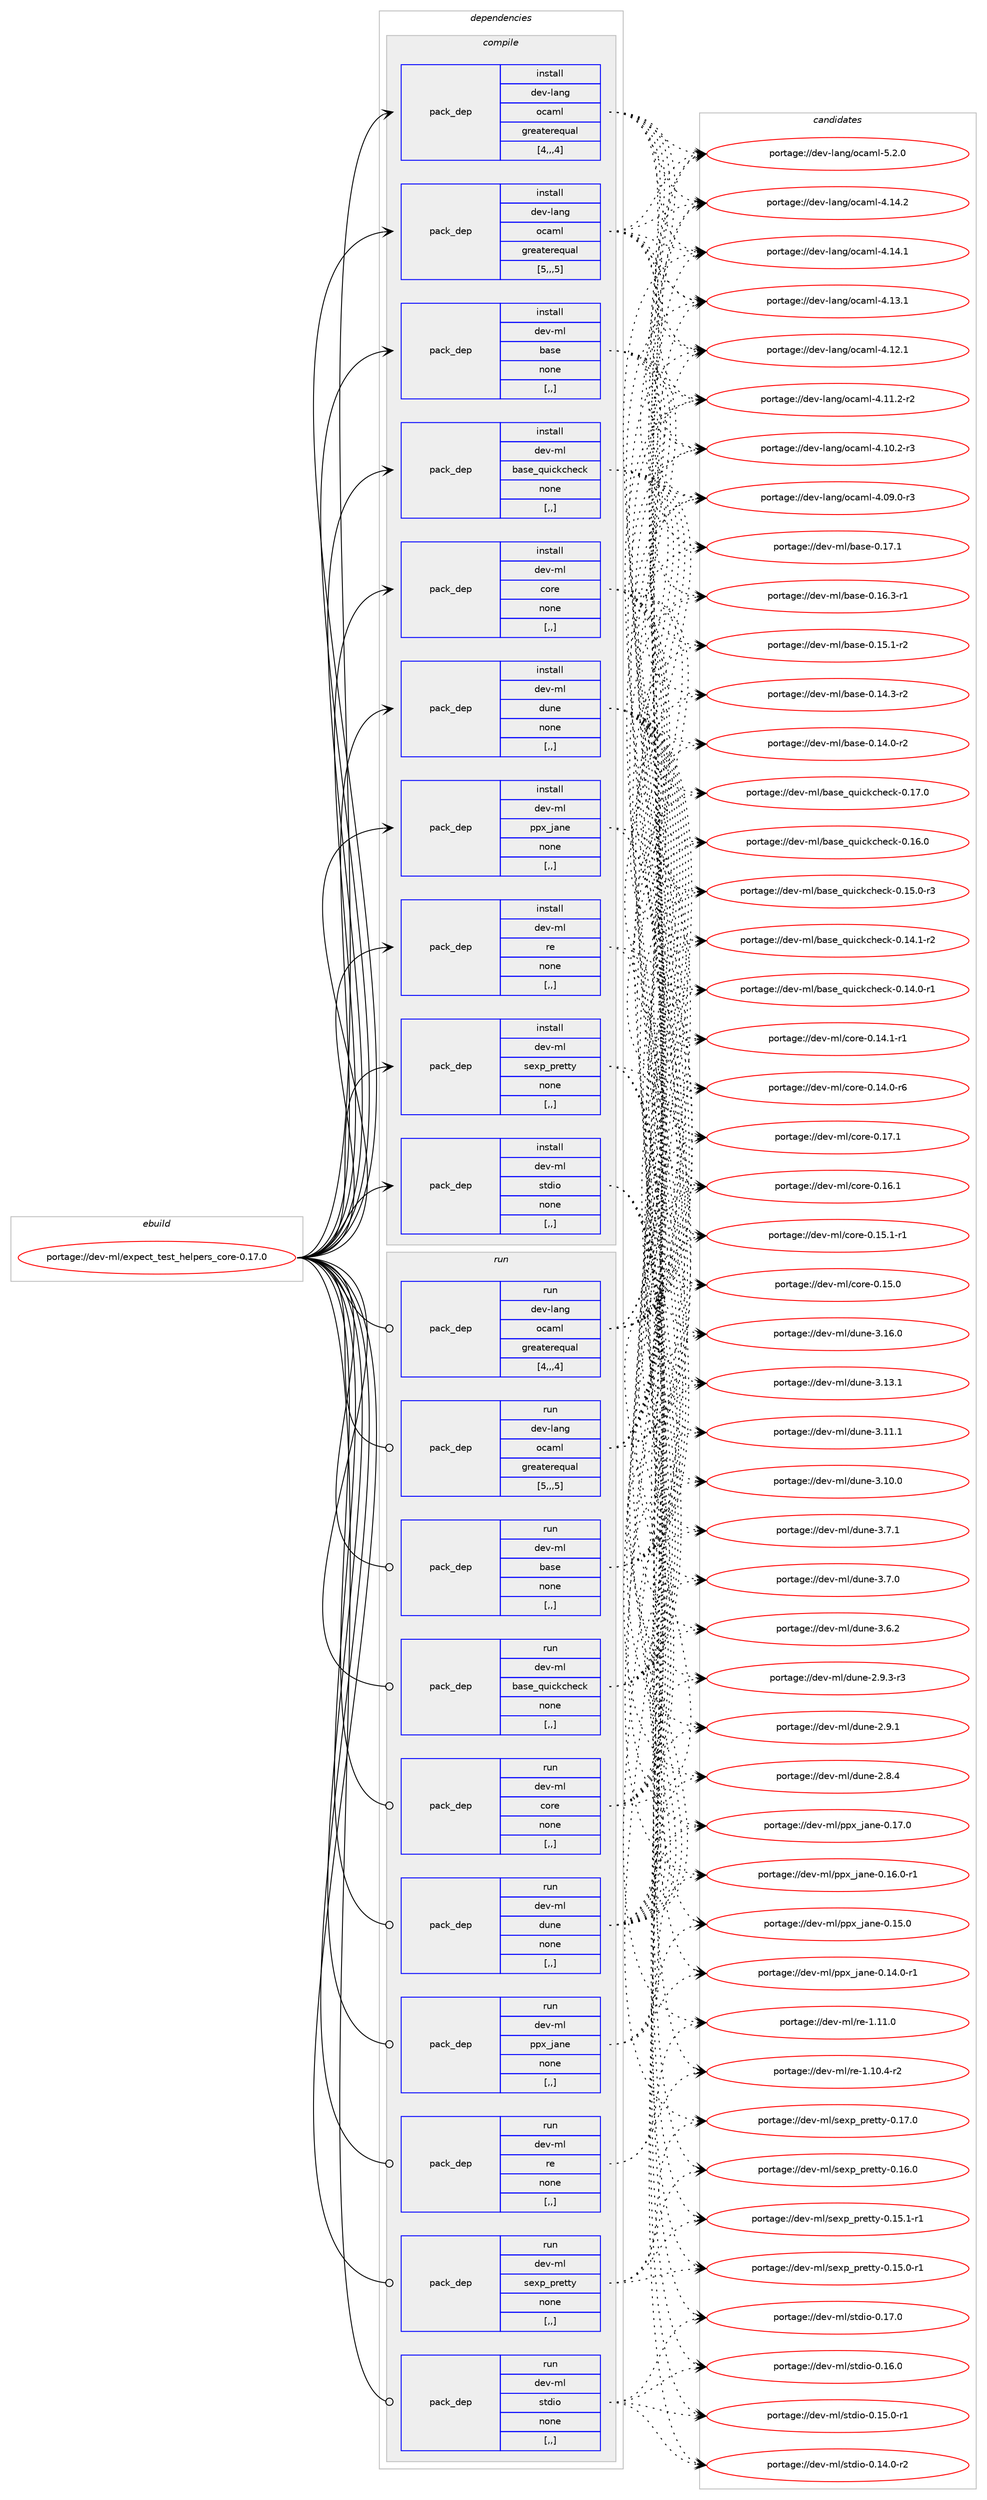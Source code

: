 digraph prolog {

# *************
# Graph options
# *************

newrank=true;
concentrate=true;
compound=true;
graph [rankdir=LR,fontname=Helvetica,fontsize=10,ranksep=1.5];#, ranksep=2.5, nodesep=0.2];
edge  [arrowhead=vee];
node  [fontname=Helvetica,fontsize=10];

# **********
# The ebuild
# **********

subgraph cluster_leftcol {
color=gray;
rank=same;
label=<<i>ebuild</i>>;
id [label="portage://dev-ml/expect_test_helpers_core-0.17.0", color=red, width=4, href="../dev-ml/expect_test_helpers_core-0.17.0.svg"];
}

# ****************
# The dependencies
# ****************

subgraph cluster_midcol {
color=gray;
label=<<i>dependencies</i>>;
subgraph cluster_compile {
fillcolor="#eeeeee";
style=filled;
label=<<i>compile</i>>;
subgraph pack87679 {
dependency117885 [label=<<TABLE BORDER="0" CELLBORDER="1" CELLSPACING="0" CELLPADDING="4" WIDTH="220"><TR><TD ROWSPAN="6" CELLPADDING="30">pack_dep</TD></TR><TR><TD WIDTH="110">install</TD></TR><TR><TD>dev-lang</TD></TR><TR><TD>ocaml</TD></TR><TR><TD>greaterequal</TD></TR><TR><TD>[4,,,4]</TD></TR></TABLE>>, shape=none, color=blue];
}
id:e -> dependency117885:w [weight=20,style="solid",arrowhead="vee"];
subgraph pack87680 {
dependency117886 [label=<<TABLE BORDER="0" CELLBORDER="1" CELLSPACING="0" CELLPADDING="4" WIDTH="220"><TR><TD ROWSPAN="6" CELLPADDING="30">pack_dep</TD></TR><TR><TD WIDTH="110">install</TD></TR><TR><TD>dev-lang</TD></TR><TR><TD>ocaml</TD></TR><TR><TD>greaterequal</TD></TR><TR><TD>[5,,,5]</TD></TR></TABLE>>, shape=none, color=blue];
}
id:e -> dependency117886:w [weight=20,style="solid",arrowhead="vee"];
subgraph pack87681 {
dependency117887 [label=<<TABLE BORDER="0" CELLBORDER="1" CELLSPACING="0" CELLPADDING="4" WIDTH="220"><TR><TD ROWSPAN="6" CELLPADDING="30">pack_dep</TD></TR><TR><TD WIDTH="110">install</TD></TR><TR><TD>dev-ml</TD></TR><TR><TD>base</TD></TR><TR><TD>none</TD></TR><TR><TD>[,,]</TD></TR></TABLE>>, shape=none, color=blue];
}
id:e -> dependency117887:w [weight=20,style="solid",arrowhead="vee"];
subgraph pack87682 {
dependency117888 [label=<<TABLE BORDER="0" CELLBORDER="1" CELLSPACING="0" CELLPADDING="4" WIDTH="220"><TR><TD ROWSPAN="6" CELLPADDING="30">pack_dep</TD></TR><TR><TD WIDTH="110">install</TD></TR><TR><TD>dev-ml</TD></TR><TR><TD>base_quickcheck</TD></TR><TR><TD>none</TD></TR><TR><TD>[,,]</TD></TR></TABLE>>, shape=none, color=blue];
}
id:e -> dependency117888:w [weight=20,style="solid",arrowhead="vee"];
subgraph pack87683 {
dependency117889 [label=<<TABLE BORDER="0" CELLBORDER="1" CELLSPACING="0" CELLPADDING="4" WIDTH="220"><TR><TD ROWSPAN="6" CELLPADDING="30">pack_dep</TD></TR><TR><TD WIDTH="110">install</TD></TR><TR><TD>dev-ml</TD></TR><TR><TD>core</TD></TR><TR><TD>none</TD></TR><TR><TD>[,,]</TD></TR></TABLE>>, shape=none, color=blue];
}
id:e -> dependency117889:w [weight=20,style="solid",arrowhead="vee"];
subgraph pack87684 {
dependency117890 [label=<<TABLE BORDER="0" CELLBORDER="1" CELLSPACING="0" CELLPADDING="4" WIDTH="220"><TR><TD ROWSPAN="6" CELLPADDING="30">pack_dep</TD></TR><TR><TD WIDTH="110">install</TD></TR><TR><TD>dev-ml</TD></TR><TR><TD>dune</TD></TR><TR><TD>none</TD></TR><TR><TD>[,,]</TD></TR></TABLE>>, shape=none, color=blue];
}
id:e -> dependency117890:w [weight=20,style="solid",arrowhead="vee"];
subgraph pack87685 {
dependency117891 [label=<<TABLE BORDER="0" CELLBORDER="1" CELLSPACING="0" CELLPADDING="4" WIDTH="220"><TR><TD ROWSPAN="6" CELLPADDING="30">pack_dep</TD></TR><TR><TD WIDTH="110">install</TD></TR><TR><TD>dev-ml</TD></TR><TR><TD>ppx_jane</TD></TR><TR><TD>none</TD></TR><TR><TD>[,,]</TD></TR></TABLE>>, shape=none, color=blue];
}
id:e -> dependency117891:w [weight=20,style="solid",arrowhead="vee"];
subgraph pack87686 {
dependency117892 [label=<<TABLE BORDER="0" CELLBORDER="1" CELLSPACING="0" CELLPADDING="4" WIDTH="220"><TR><TD ROWSPAN="6" CELLPADDING="30">pack_dep</TD></TR><TR><TD WIDTH="110">install</TD></TR><TR><TD>dev-ml</TD></TR><TR><TD>re</TD></TR><TR><TD>none</TD></TR><TR><TD>[,,]</TD></TR></TABLE>>, shape=none, color=blue];
}
id:e -> dependency117892:w [weight=20,style="solid",arrowhead="vee"];
subgraph pack87687 {
dependency117893 [label=<<TABLE BORDER="0" CELLBORDER="1" CELLSPACING="0" CELLPADDING="4" WIDTH="220"><TR><TD ROWSPAN="6" CELLPADDING="30">pack_dep</TD></TR><TR><TD WIDTH="110">install</TD></TR><TR><TD>dev-ml</TD></TR><TR><TD>sexp_pretty</TD></TR><TR><TD>none</TD></TR><TR><TD>[,,]</TD></TR></TABLE>>, shape=none, color=blue];
}
id:e -> dependency117893:w [weight=20,style="solid",arrowhead="vee"];
subgraph pack87688 {
dependency117894 [label=<<TABLE BORDER="0" CELLBORDER="1" CELLSPACING="0" CELLPADDING="4" WIDTH="220"><TR><TD ROWSPAN="6" CELLPADDING="30">pack_dep</TD></TR><TR><TD WIDTH="110">install</TD></TR><TR><TD>dev-ml</TD></TR><TR><TD>stdio</TD></TR><TR><TD>none</TD></TR><TR><TD>[,,]</TD></TR></TABLE>>, shape=none, color=blue];
}
id:e -> dependency117894:w [weight=20,style="solid",arrowhead="vee"];
}
subgraph cluster_compileandrun {
fillcolor="#eeeeee";
style=filled;
label=<<i>compile and run</i>>;
}
subgraph cluster_run {
fillcolor="#eeeeee";
style=filled;
label=<<i>run</i>>;
subgraph pack87689 {
dependency117895 [label=<<TABLE BORDER="0" CELLBORDER="1" CELLSPACING="0" CELLPADDING="4" WIDTH="220"><TR><TD ROWSPAN="6" CELLPADDING="30">pack_dep</TD></TR><TR><TD WIDTH="110">run</TD></TR><TR><TD>dev-lang</TD></TR><TR><TD>ocaml</TD></TR><TR><TD>greaterequal</TD></TR><TR><TD>[4,,,4]</TD></TR></TABLE>>, shape=none, color=blue];
}
id:e -> dependency117895:w [weight=20,style="solid",arrowhead="odot"];
subgraph pack87690 {
dependency117896 [label=<<TABLE BORDER="0" CELLBORDER="1" CELLSPACING="0" CELLPADDING="4" WIDTH="220"><TR><TD ROWSPAN="6" CELLPADDING="30">pack_dep</TD></TR><TR><TD WIDTH="110">run</TD></TR><TR><TD>dev-lang</TD></TR><TR><TD>ocaml</TD></TR><TR><TD>greaterequal</TD></TR><TR><TD>[5,,,5]</TD></TR></TABLE>>, shape=none, color=blue];
}
id:e -> dependency117896:w [weight=20,style="solid",arrowhead="odot"];
subgraph pack87691 {
dependency117897 [label=<<TABLE BORDER="0" CELLBORDER="1" CELLSPACING="0" CELLPADDING="4" WIDTH="220"><TR><TD ROWSPAN="6" CELLPADDING="30">pack_dep</TD></TR><TR><TD WIDTH="110">run</TD></TR><TR><TD>dev-ml</TD></TR><TR><TD>base</TD></TR><TR><TD>none</TD></TR><TR><TD>[,,]</TD></TR></TABLE>>, shape=none, color=blue];
}
id:e -> dependency117897:w [weight=20,style="solid",arrowhead="odot"];
subgraph pack87692 {
dependency117898 [label=<<TABLE BORDER="0" CELLBORDER="1" CELLSPACING="0" CELLPADDING="4" WIDTH="220"><TR><TD ROWSPAN="6" CELLPADDING="30">pack_dep</TD></TR><TR><TD WIDTH="110">run</TD></TR><TR><TD>dev-ml</TD></TR><TR><TD>base_quickcheck</TD></TR><TR><TD>none</TD></TR><TR><TD>[,,]</TD></TR></TABLE>>, shape=none, color=blue];
}
id:e -> dependency117898:w [weight=20,style="solid",arrowhead="odot"];
subgraph pack87693 {
dependency117899 [label=<<TABLE BORDER="0" CELLBORDER="1" CELLSPACING="0" CELLPADDING="4" WIDTH="220"><TR><TD ROWSPAN="6" CELLPADDING="30">pack_dep</TD></TR><TR><TD WIDTH="110">run</TD></TR><TR><TD>dev-ml</TD></TR><TR><TD>core</TD></TR><TR><TD>none</TD></TR><TR><TD>[,,]</TD></TR></TABLE>>, shape=none, color=blue];
}
id:e -> dependency117899:w [weight=20,style="solid",arrowhead="odot"];
subgraph pack87694 {
dependency117900 [label=<<TABLE BORDER="0" CELLBORDER="1" CELLSPACING="0" CELLPADDING="4" WIDTH="220"><TR><TD ROWSPAN="6" CELLPADDING="30">pack_dep</TD></TR><TR><TD WIDTH="110">run</TD></TR><TR><TD>dev-ml</TD></TR><TR><TD>dune</TD></TR><TR><TD>none</TD></TR><TR><TD>[,,]</TD></TR></TABLE>>, shape=none, color=blue];
}
id:e -> dependency117900:w [weight=20,style="solid",arrowhead="odot"];
subgraph pack87695 {
dependency117901 [label=<<TABLE BORDER="0" CELLBORDER="1" CELLSPACING="0" CELLPADDING="4" WIDTH="220"><TR><TD ROWSPAN="6" CELLPADDING="30">pack_dep</TD></TR><TR><TD WIDTH="110">run</TD></TR><TR><TD>dev-ml</TD></TR><TR><TD>ppx_jane</TD></TR><TR><TD>none</TD></TR><TR><TD>[,,]</TD></TR></TABLE>>, shape=none, color=blue];
}
id:e -> dependency117901:w [weight=20,style="solid",arrowhead="odot"];
subgraph pack87696 {
dependency117902 [label=<<TABLE BORDER="0" CELLBORDER="1" CELLSPACING="0" CELLPADDING="4" WIDTH="220"><TR><TD ROWSPAN="6" CELLPADDING="30">pack_dep</TD></TR><TR><TD WIDTH="110">run</TD></TR><TR><TD>dev-ml</TD></TR><TR><TD>re</TD></TR><TR><TD>none</TD></TR><TR><TD>[,,]</TD></TR></TABLE>>, shape=none, color=blue];
}
id:e -> dependency117902:w [weight=20,style="solid",arrowhead="odot"];
subgraph pack87697 {
dependency117903 [label=<<TABLE BORDER="0" CELLBORDER="1" CELLSPACING="0" CELLPADDING="4" WIDTH="220"><TR><TD ROWSPAN="6" CELLPADDING="30">pack_dep</TD></TR><TR><TD WIDTH="110">run</TD></TR><TR><TD>dev-ml</TD></TR><TR><TD>sexp_pretty</TD></TR><TR><TD>none</TD></TR><TR><TD>[,,]</TD></TR></TABLE>>, shape=none, color=blue];
}
id:e -> dependency117903:w [weight=20,style="solid",arrowhead="odot"];
subgraph pack87698 {
dependency117904 [label=<<TABLE BORDER="0" CELLBORDER="1" CELLSPACING="0" CELLPADDING="4" WIDTH="220"><TR><TD ROWSPAN="6" CELLPADDING="30">pack_dep</TD></TR><TR><TD WIDTH="110">run</TD></TR><TR><TD>dev-ml</TD></TR><TR><TD>stdio</TD></TR><TR><TD>none</TD></TR><TR><TD>[,,]</TD></TR></TABLE>>, shape=none, color=blue];
}
id:e -> dependency117904:w [weight=20,style="solid",arrowhead="odot"];
}
}

# **************
# The candidates
# **************

subgraph cluster_choices {
rank=same;
color=gray;
label=<<i>candidates</i>>;

subgraph choice87679 {
color=black;
nodesep=1;
choice1001011184510897110103471119997109108455346504648 [label="portage://dev-lang/ocaml-5.2.0", color=red, width=4,href="../dev-lang/ocaml-5.2.0.svg"];
choice100101118451089711010347111999710910845524649524650 [label="portage://dev-lang/ocaml-4.14.2", color=red, width=4,href="../dev-lang/ocaml-4.14.2.svg"];
choice100101118451089711010347111999710910845524649524649 [label="portage://dev-lang/ocaml-4.14.1", color=red, width=4,href="../dev-lang/ocaml-4.14.1.svg"];
choice100101118451089711010347111999710910845524649514649 [label="portage://dev-lang/ocaml-4.13.1", color=red, width=4,href="../dev-lang/ocaml-4.13.1.svg"];
choice100101118451089711010347111999710910845524649504649 [label="portage://dev-lang/ocaml-4.12.1", color=red, width=4,href="../dev-lang/ocaml-4.12.1.svg"];
choice1001011184510897110103471119997109108455246494946504511450 [label="portage://dev-lang/ocaml-4.11.2-r2", color=red, width=4,href="../dev-lang/ocaml-4.11.2-r2.svg"];
choice1001011184510897110103471119997109108455246494846504511451 [label="portage://dev-lang/ocaml-4.10.2-r3", color=red, width=4,href="../dev-lang/ocaml-4.10.2-r3.svg"];
choice1001011184510897110103471119997109108455246485746484511451 [label="portage://dev-lang/ocaml-4.09.0-r3", color=red, width=4,href="../dev-lang/ocaml-4.09.0-r3.svg"];
dependency117885:e -> choice1001011184510897110103471119997109108455346504648:w [style=dotted,weight="100"];
dependency117885:e -> choice100101118451089711010347111999710910845524649524650:w [style=dotted,weight="100"];
dependency117885:e -> choice100101118451089711010347111999710910845524649524649:w [style=dotted,weight="100"];
dependency117885:e -> choice100101118451089711010347111999710910845524649514649:w [style=dotted,weight="100"];
dependency117885:e -> choice100101118451089711010347111999710910845524649504649:w [style=dotted,weight="100"];
dependency117885:e -> choice1001011184510897110103471119997109108455246494946504511450:w [style=dotted,weight="100"];
dependency117885:e -> choice1001011184510897110103471119997109108455246494846504511451:w [style=dotted,weight="100"];
dependency117885:e -> choice1001011184510897110103471119997109108455246485746484511451:w [style=dotted,weight="100"];
}
subgraph choice87680 {
color=black;
nodesep=1;
choice1001011184510897110103471119997109108455346504648 [label="portage://dev-lang/ocaml-5.2.0", color=red, width=4,href="../dev-lang/ocaml-5.2.0.svg"];
choice100101118451089711010347111999710910845524649524650 [label="portage://dev-lang/ocaml-4.14.2", color=red, width=4,href="../dev-lang/ocaml-4.14.2.svg"];
choice100101118451089711010347111999710910845524649524649 [label="portage://dev-lang/ocaml-4.14.1", color=red, width=4,href="../dev-lang/ocaml-4.14.1.svg"];
choice100101118451089711010347111999710910845524649514649 [label="portage://dev-lang/ocaml-4.13.1", color=red, width=4,href="../dev-lang/ocaml-4.13.1.svg"];
choice100101118451089711010347111999710910845524649504649 [label="portage://dev-lang/ocaml-4.12.1", color=red, width=4,href="../dev-lang/ocaml-4.12.1.svg"];
choice1001011184510897110103471119997109108455246494946504511450 [label="portage://dev-lang/ocaml-4.11.2-r2", color=red, width=4,href="../dev-lang/ocaml-4.11.2-r2.svg"];
choice1001011184510897110103471119997109108455246494846504511451 [label="portage://dev-lang/ocaml-4.10.2-r3", color=red, width=4,href="../dev-lang/ocaml-4.10.2-r3.svg"];
choice1001011184510897110103471119997109108455246485746484511451 [label="portage://dev-lang/ocaml-4.09.0-r3", color=red, width=4,href="../dev-lang/ocaml-4.09.0-r3.svg"];
dependency117886:e -> choice1001011184510897110103471119997109108455346504648:w [style=dotted,weight="100"];
dependency117886:e -> choice100101118451089711010347111999710910845524649524650:w [style=dotted,weight="100"];
dependency117886:e -> choice100101118451089711010347111999710910845524649524649:w [style=dotted,weight="100"];
dependency117886:e -> choice100101118451089711010347111999710910845524649514649:w [style=dotted,weight="100"];
dependency117886:e -> choice100101118451089711010347111999710910845524649504649:w [style=dotted,weight="100"];
dependency117886:e -> choice1001011184510897110103471119997109108455246494946504511450:w [style=dotted,weight="100"];
dependency117886:e -> choice1001011184510897110103471119997109108455246494846504511451:w [style=dotted,weight="100"];
dependency117886:e -> choice1001011184510897110103471119997109108455246485746484511451:w [style=dotted,weight="100"];
}
subgraph choice87681 {
color=black;
nodesep=1;
choice1001011184510910847989711510145484649554649 [label="portage://dev-ml/base-0.17.1", color=red, width=4,href="../dev-ml/base-0.17.1.svg"];
choice10010111845109108479897115101454846495446514511449 [label="portage://dev-ml/base-0.16.3-r1", color=red, width=4,href="../dev-ml/base-0.16.3-r1.svg"];
choice10010111845109108479897115101454846495346494511450 [label="portage://dev-ml/base-0.15.1-r2", color=red, width=4,href="../dev-ml/base-0.15.1-r2.svg"];
choice10010111845109108479897115101454846495246514511450 [label="portage://dev-ml/base-0.14.3-r2", color=red, width=4,href="../dev-ml/base-0.14.3-r2.svg"];
choice10010111845109108479897115101454846495246484511450 [label="portage://dev-ml/base-0.14.0-r2", color=red, width=4,href="../dev-ml/base-0.14.0-r2.svg"];
dependency117887:e -> choice1001011184510910847989711510145484649554649:w [style=dotted,weight="100"];
dependency117887:e -> choice10010111845109108479897115101454846495446514511449:w [style=dotted,weight="100"];
dependency117887:e -> choice10010111845109108479897115101454846495346494511450:w [style=dotted,weight="100"];
dependency117887:e -> choice10010111845109108479897115101454846495246514511450:w [style=dotted,weight="100"];
dependency117887:e -> choice10010111845109108479897115101454846495246484511450:w [style=dotted,weight="100"];
}
subgraph choice87682 {
color=black;
nodesep=1;
choice100101118451091084798971151019511311710599107991041019910745484649554648 [label="portage://dev-ml/base_quickcheck-0.17.0", color=red, width=4,href="../dev-ml/base_quickcheck-0.17.0.svg"];
choice100101118451091084798971151019511311710599107991041019910745484649544648 [label="portage://dev-ml/base_quickcheck-0.16.0", color=red, width=4,href="../dev-ml/base_quickcheck-0.16.0.svg"];
choice1001011184510910847989711510195113117105991079910410199107454846495346484511451 [label="portage://dev-ml/base_quickcheck-0.15.0-r3", color=red, width=4,href="../dev-ml/base_quickcheck-0.15.0-r3.svg"];
choice1001011184510910847989711510195113117105991079910410199107454846495246494511450 [label="portage://dev-ml/base_quickcheck-0.14.1-r2", color=red, width=4,href="../dev-ml/base_quickcheck-0.14.1-r2.svg"];
choice1001011184510910847989711510195113117105991079910410199107454846495246484511449 [label="portage://dev-ml/base_quickcheck-0.14.0-r1", color=red, width=4,href="../dev-ml/base_quickcheck-0.14.0-r1.svg"];
dependency117888:e -> choice100101118451091084798971151019511311710599107991041019910745484649554648:w [style=dotted,weight="100"];
dependency117888:e -> choice100101118451091084798971151019511311710599107991041019910745484649544648:w [style=dotted,weight="100"];
dependency117888:e -> choice1001011184510910847989711510195113117105991079910410199107454846495346484511451:w [style=dotted,weight="100"];
dependency117888:e -> choice1001011184510910847989711510195113117105991079910410199107454846495246494511450:w [style=dotted,weight="100"];
dependency117888:e -> choice1001011184510910847989711510195113117105991079910410199107454846495246484511449:w [style=dotted,weight="100"];
}
subgraph choice87683 {
color=black;
nodesep=1;
choice10010111845109108479911111410145484649554649 [label="portage://dev-ml/core-0.17.1", color=red, width=4,href="../dev-ml/core-0.17.1.svg"];
choice10010111845109108479911111410145484649544649 [label="portage://dev-ml/core-0.16.1", color=red, width=4,href="../dev-ml/core-0.16.1.svg"];
choice100101118451091084799111114101454846495346494511449 [label="portage://dev-ml/core-0.15.1-r1", color=red, width=4,href="../dev-ml/core-0.15.1-r1.svg"];
choice10010111845109108479911111410145484649534648 [label="portage://dev-ml/core-0.15.0", color=red, width=4,href="../dev-ml/core-0.15.0.svg"];
choice100101118451091084799111114101454846495246494511449 [label="portage://dev-ml/core-0.14.1-r1", color=red, width=4,href="../dev-ml/core-0.14.1-r1.svg"];
choice100101118451091084799111114101454846495246484511454 [label="portage://dev-ml/core-0.14.0-r6", color=red, width=4,href="../dev-ml/core-0.14.0-r6.svg"];
dependency117889:e -> choice10010111845109108479911111410145484649554649:w [style=dotted,weight="100"];
dependency117889:e -> choice10010111845109108479911111410145484649544649:w [style=dotted,weight="100"];
dependency117889:e -> choice100101118451091084799111114101454846495346494511449:w [style=dotted,weight="100"];
dependency117889:e -> choice10010111845109108479911111410145484649534648:w [style=dotted,weight="100"];
dependency117889:e -> choice100101118451091084799111114101454846495246494511449:w [style=dotted,weight="100"];
dependency117889:e -> choice100101118451091084799111114101454846495246484511454:w [style=dotted,weight="100"];
}
subgraph choice87684 {
color=black;
nodesep=1;
choice100101118451091084710011711010145514649544648 [label="portage://dev-ml/dune-3.16.0", color=red, width=4,href="../dev-ml/dune-3.16.0.svg"];
choice100101118451091084710011711010145514649514649 [label="portage://dev-ml/dune-3.13.1", color=red, width=4,href="../dev-ml/dune-3.13.1.svg"];
choice100101118451091084710011711010145514649494649 [label="portage://dev-ml/dune-3.11.1", color=red, width=4,href="../dev-ml/dune-3.11.1.svg"];
choice100101118451091084710011711010145514649484648 [label="portage://dev-ml/dune-3.10.0", color=red, width=4,href="../dev-ml/dune-3.10.0.svg"];
choice1001011184510910847100117110101455146554649 [label="portage://dev-ml/dune-3.7.1", color=red, width=4,href="../dev-ml/dune-3.7.1.svg"];
choice1001011184510910847100117110101455146554648 [label="portage://dev-ml/dune-3.7.0", color=red, width=4,href="../dev-ml/dune-3.7.0.svg"];
choice1001011184510910847100117110101455146544650 [label="portage://dev-ml/dune-3.6.2", color=red, width=4,href="../dev-ml/dune-3.6.2.svg"];
choice10010111845109108471001171101014550465746514511451 [label="portage://dev-ml/dune-2.9.3-r3", color=red, width=4,href="../dev-ml/dune-2.9.3-r3.svg"];
choice1001011184510910847100117110101455046574649 [label="portage://dev-ml/dune-2.9.1", color=red, width=4,href="../dev-ml/dune-2.9.1.svg"];
choice1001011184510910847100117110101455046564652 [label="portage://dev-ml/dune-2.8.4", color=red, width=4,href="../dev-ml/dune-2.8.4.svg"];
dependency117890:e -> choice100101118451091084710011711010145514649544648:w [style=dotted,weight="100"];
dependency117890:e -> choice100101118451091084710011711010145514649514649:w [style=dotted,weight="100"];
dependency117890:e -> choice100101118451091084710011711010145514649494649:w [style=dotted,weight="100"];
dependency117890:e -> choice100101118451091084710011711010145514649484648:w [style=dotted,weight="100"];
dependency117890:e -> choice1001011184510910847100117110101455146554649:w [style=dotted,weight="100"];
dependency117890:e -> choice1001011184510910847100117110101455146554648:w [style=dotted,weight="100"];
dependency117890:e -> choice1001011184510910847100117110101455146544650:w [style=dotted,weight="100"];
dependency117890:e -> choice10010111845109108471001171101014550465746514511451:w [style=dotted,weight="100"];
dependency117890:e -> choice1001011184510910847100117110101455046574649:w [style=dotted,weight="100"];
dependency117890:e -> choice1001011184510910847100117110101455046564652:w [style=dotted,weight="100"];
}
subgraph choice87685 {
color=black;
nodesep=1;
choice1001011184510910847112112120951069711010145484649554648 [label="portage://dev-ml/ppx_jane-0.17.0", color=red, width=4,href="../dev-ml/ppx_jane-0.17.0.svg"];
choice10010111845109108471121121209510697110101454846495446484511449 [label="portage://dev-ml/ppx_jane-0.16.0-r1", color=red, width=4,href="../dev-ml/ppx_jane-0.16.0-r1.svg"];
choice1001011184510910847112112120951069711010145484649534648 [label="portage://dev-ml/ppx_jane-0.15.0", color=red, width=4,href="../dev-ml/ppx_jane-0.15.0.svg"];
choice10010111845109108471121121209510697110101454846495246484511449 [label="portage://dev-ml/ppx_jane-0.14.0-r1", color=red, width=4,href="../dev-ml/ppx_jane-0.14.0-r1.svg"];
dependency117891:e -> choice1001011184510910847112112120951069711010145484649554648:w [style=dotted,weight="100"];
dependency117891:e -> choice10010111845109108471121121209510697110101454846495446484511449:w [style=dotted,weight="100"];
dependency117891:e -> choice1001011184510910847112112120951069711010145484649534648:w [style=dotted,weight="100"];
dependency117891:e -> choice10010111845109108471121121209510697110101454846495246484511449:w [style=dotted,weight="100"];
}
subgraph choice87686 {
color=black;
nodesep=1;
choice100101118451091084711410145494649494648 [label="portage://dev-ml/re-1.11.0", color=red, width=4,href="../dev-ml/re-1.11.0.svg"];
choice1001011184510910847114101454946494846524511450 [label="portage://dev-ml/re-1.10.4-r2", color=red, width=4,href="../dev-ml/re-1.10.4-r2.svg"];
dependency117892:e -> choice100101118451091084711410145494649494648:w [style=dotted,weight="100"];
dependency117892:e -> choice1001011184510910847114101454946494846524511450:w [style=dotted,weight="100"];
}
subgraph choice87687 {
color=black;
nodesep=1;
choice10010111845109108471151011201129511211410111611612145484649554648 [label="portage://dev-ml/sexp_pretty-0.17.0", color=red, width=4,href="../dev-ml/sexp_pretty-0.17.0.svg"];
choice10010111845109108471151011201129511211410111611612145484649544648 [label="portage://dev-ml/sexp_pretty-0.16.0", color=red, width=4,href="../dev-ml/sexp_pretty-0.16.0.svg"];
choice100101118451091084711510112011295112114101116116121454846495346494511449 [label="portage://dev-ml/sexp_pretty-0.15.1-r1", color=red, width=4,href="../dev-ml/sexp_pretty-0.15.1-r1.svg"];
choice100101118451091084711510112011295112114101116116121454846495346484511449 [label="portage://dev-ml/sexp_pretty-0.15.0-r1", color=red, width=4,href="../dev-ml/sexp_pretty-0.15.0-r1.svg"];
dependency117893:e -> choice10010111845109108471151011201129511211410111611612145484649554648:w [style=dotted,weight="100"];
dependency117893:e -> choice10010111845109108471151011201129511211410111611612145484649544648:w [style=dotted,weight="100"];
dependency117893:e -> choice100101118451091084711510112011295112114101116116121454846495346494511449:w [style=dotted,weight="100"];
dependency117893:e -> choice100101118451091084711510112011295112114101116116121454846495346484511449:w [style=dotted,weight="100"];
}
subgraph choice87688 {
color=black;
nodesep=1;
choice100101118451091084711511610010511145484649554648 [label="portage://dev-ml/stdio-0.17.0", color=red, width=4,href="../dev-ml/stdio-0.17.0.svg"];
choice100101118451091084711511610010511145484649544648 [label="portage://dev-ml/stdio-0.16.0", color=red, width=4,href="../dev-ml/stdio-0.16.0.svg"];
choice1001011184510910847115116100105111454846495346484511449 [label="portage://dev-ml/stdio-0.15.0-r1", color=red, width=4,href="../dev-ml/stdio-0.15.0-r1.svg"];
choice1001011184510910847115116100105111454846495246484511450 [label="portage://dev-ml/stdio-0.14.0-r2", color=red, width=4,href="../dev-ml/stdio-0.14.0-r2.svg"];
dependency117894:e -> choice100101118451091084711511610010511145484649554648:w [style=dotted,weight="100"];
dependency117894:e -> choice100101118451091084711511610010511145484649544648:w [style=dotted,weight="100"];
dependency117894:e -> choice1001011184510910847115116100105111454846495346484511449:w [style=dotted,weight="100"];
dependency117894:e -> choice1001011184510910847115116100105111454846495246484511450:w [style=dotted,weight="100"];
}
subgraph choice87689 {
color=black;
nodesep=1;
choice1001011184510897110103471119997109108455346504648 [label="portage://dev-lang/ocaml-5.2.0", color=red, width=4,href="../dev-lang/ocaml-5.2.0.svg"];
choice100101118451089711010347111999710910845524649524650 [label="portage://dev-lang/ocaml-4.14.2", color=red, width=4,href="../dev-lang/ocaml-4.14.2.svg"];
choice100101118451089711010347111999710910845524649524649 [label="portage://dev-lang/ocaml-4.14.1", color=red, width=4,href="../dev-lang/ocaml-4.14.1.svg"];
choice100101118451089711010347111999710910845524649514649 [label="portage://dev-lang/ocaml-4.13.1", color=red, width=4,href="../dev-lang/ocaml-4.13.1.svg"];
choice100101118451089711010347111999710910845524649504649 [label="portage://dev-lang/ocaml-4.12.1", color=red, width=4,href="../dev-lang/ocaml-4.12.1.svg"];
choice1001011184510897110103471119997109108455246494946504511450 [label="portage://dev-lang/ocaml-4.11.2-r2", color=red, width=4,href="../dev-lang/ocaml-4.11.2-r2.svg"];
choice1001011184510897110103471119997109108455246494846504511451 [label="portage://dev-lang/ocaml-4.10.2-r3", color=red, width=4,href="../dev-lang/ocaml-4.10.2-r3.svg"];
choice1001011184510897110103471119997109108455246485746484511451 [label="portage://dev-lang/ocaml-4.09.0-r3", color=red, width=4,href="../dev-lang/ocaml-4.09.0-r3.svg"];
dependency117895:e -> choice1001011184510897110103471119997109108455346504648:w [style=dotted,weight="100"];
dependency117895:e -> choice100101118451089711010347111999710910845524649524650:w [style=dotted,weight="100"];
dependency117895:e -> choice100101118451089711010347111999710910845524649524649:w [style=dotted,weight="100"];
dependency117895:e -> choice100101118451089711010347111999710910845524649514649:w [style=dotted,weight="100"];
dependency117895:e -> choice100101118451089711010347111999710910845524649504649:w [style=dotted,weight="100"];
dependency117895:e -> choice1001011184510897110103471119997109108455246494946504511450:w [style=dotted,weight="100"];
dependency117895:e -> choice1001011184510897110103471119997109108455246494846504511451:w [style=dotted,weight="100"];
dependency117895:e -> choice1001011184510897110103471119997109108455246485746484511451:w [style=dotted,weight="100"];
}
subgraph choice87690 {
color=black;
nodesep=1;
choice1001011184510897110103471119997109108455346504648 [label="portage://dev-lang/ocaml-5.2.0", color=red, width=4,href="../dev-lang/ocaml-5.2.0.svg"];
choice100101118451089711010347111999710910845524649524650 [label="portage://dev-lang/ocaml-4.14.2", color=red, width=4,href="../dev-lang/ocaml-4.14.2.svg"];
choice100101118451089711010347111999710910845524649524649 [label="portage://dev-lang/ocaml-4.14.1", color=red, width=4,href="../dev-lang/ocaml-4.14.1.svg"];
choice100101118451089711010347111999710910845524649514649 [label="portage://dev-lang/ocaml-4.13.1", color=red, width=4,href="../dev-lang/ocaml-4.13.1.svg"];
choice100101118451089711010347111999710910845524649504649 [label="portage://dev-lang/ocaml-4.12.1", color=red, width=4,href="../dev-lang/ocaml-4.12.1.svg"];
choice1001011184510897110103471119997109108455246494946504511450 [label="portage://dev-lang/ocaml-4.11.2-r2", color=red, width=4,href="../dev-lang/ocaml-4.11.2-r2.svg"];
choice1001011184510897110103471119997109108455246494846504511451 [label="portage://dev-lang/ocaml-4.10.2-r3", color=red, width=4,href="../dev-lang/ocaml-4.10.2-r3.svg"];
choice1001011184510897110103471119997109108455246485746484511451 [label="portage://dev-lang/ocaml-4.09.0-r3", color=red, width=4,href="../dev-lang/ocaml-4.09.0-r3.svg"];
dependency117896:e -> choice1001011184510897110103471119997109108455346504648:w [style=dotted,weight="100"];
dependency117896:e -> choice100101118451089711010347111999710910845524649524650:w [style=dotted,weight="100"];
dependency117896:e -> choice100101118451089711010347111999710910845524649524649:w [style=dotted,weight="100"];
dependency117896:e -> choice100101118451089711010347111999710910845524649514649:w [style=dotted,weight="100"];
dependency117896:e -> choice100101118451089711010347111999710910845524649504649:w [style=dotted,weight="100"];
dependency117896:e -> choice1001011184510897110103471119997109108455246494946504511450:w [style=dotted,weight="100"];
dependency117896:e -> choice1001011184510897110103471119997109108455246494846504511451:w [style=dotted,weight="100"];
dependency117896:e -> choice1001011184510897110103471119997109108455246485746484511451:w [style=dotted,weight="100"];
}
subgraph choice87691 {
color=black;
nodesep=1;
choice1001011184510910847989711510145484649554649 [label="portage://dev-ml/base-0.17.1", color=red, width=4,href="../dev-ml/base-0.17.1.svg"];
choice10010111845109108479897115101454846495446514511449 [label="portage://dev-ml/base-0.16.3-r1", color=red, width=4,href="../dev-ml/base-0.16.3-r1.svg"];
choice10010111845109108479897115101454846495346494511450 [label="portage://dev-ml/base-0.15.1-r2", color=red, width=4,href="../dev-ml/base-0.15.1-r2.svg"];
choice10010111845109108479897115101454846495246514511450 [label="portage://dev-ml/base-0.14.3-r2", color=red, width=4,href="../dev-ml/base-0.14.3-r2.svg"];
choice10010111845109108479897115101454846495246484511450 [label="portage://dev-ml/base-0.14.0-r2", color=red, width=4,href="../dev-ml/base-0.14.0-r2.svg"];
dependency117897:e -> choice1001011184510910847989711510145484649554649:w [style=dotted,weight="100"];
dependency117897:e -> choice10010111845109108479897115101454846495446514511449:w [style=dotted,weight="100"];
dependency117897:e -> choice10010111845109108479897115101454846495346494511450:w [style=dotted,weight="100"];
dependency117897:e -> choice10010111845109108479897115101454846495246514511450:w [style=dotted,weight="100"];
dependency117897:e -> choice10010111845109108479897115101454846495246484511450:w [style=dotted,weight="100"];
}
subgraph choice87692 {
color=black;
nodesep=1;
choice100101118451091084798971151019511311710599107991041019910745484649554648 [label="portage://dev-ml/base_quickcheck-0.17.0", color=red, width=4,href="../dev-ml/base_quickcheck-0.17.0.svg"];
choice100101118451091084798971151019511311710599107991041019910745484649544648 [label="portage://dev-ml/base_quickcheck-0.16.0", color=red, width=4,href="../dev-ml/base_quickcheck-0.16.0.svg"];
choice1001011184510910847989711510195113117105991079910410199107454846495346484511451 [label="portage://dev-ml/base_quickcheck-0.15.0-r3", color=red, width=4,href="../dev-ml/base_quickcheck-0.15.0-r3.svg"];
choice1001011184510910847989711510195113117105991079910410199107454846495246494511450 [label="portage://dev-ml/base_quickcheck-0.14.1-r2", color=red, width=4,href="../dev-ml/base_quickcheck-0.14.1-r2.svg"];
choice1001011184510910847989711510195113117105991079910410199107454846495246484511449 [label="portage://dev-ml/base_quickcheck-0.14.0-r1", color=red, width=4,href="../dev-ml/base_quickcheck-0.14.0-r1.svg"];
dependency117898:e -> choice100101118451091084798971151019511311710599107991041019910745484649554648:w [style=dotted,weight="100"];
dependency117898:e -> choice100101118451091084798971151019511311710599107991041019910745484649544648:w [style=dotted,weight="100"];
dependency117898:e -> choice1001011184510910847989711510195113117105991079910410199107454846495346484511451:w [style=dotted,weight="100"];
dependency117898:e -> choice1001011184510910847989711510195113117105991079910410199107454846495246494511450:w [style=dotted,weight="100"];
dependency117898:e -> choice1001011184510910847989711510195113117105991079910410199107454846495246484511449:w [style=dotted,weight="100"];
}
subgraph choice87693 {
color=black;
nodesep=1;
choice10010111845109108479911111410145484649554649 [label="portage://dev-ml/core-0.17.1", color=red, width=4,href="../dev-ml/core-0.17.1.svg"];
choice10010111845109108479911111410145484649544649 [label="portage://dev-ml/core-0.16.1", color=red, width=4,href="../dev-ml/core-0.16.1.svg"];
choice100101118451091084799111114101454846495346494511449 [label="portage://dev-ml/core-0.15.1-r1", color=red, width=4,href="../dev-ml/core-0.15.1-r1.svg"];
choice10010111845109108479911111410145484649534648 [label="portage://dev-ml/core-0.15.0", color=red, width=4,href="../dev-ml/core-0.15.0.svg"];
choice100101118451091084799111114101454846495246494511449 [label="portage://dev-ml/core-0.14.1-r1", color=red, width=4,href="../dev-ml/core-0.14.1-r1.svg"];
choice100101118451091084799111114101454846495246484511454 [label="portage://dev-ml/core-0.14.0-r6", color=red, width=4,href="../dev-ml/core-0.14.0-r6.svg"];
dependency117899:e -> choice10010111845109108479911111410145484649554649:w [style=dotted,weight="100"];
dependency117899:e -> choice10010111845109108479911111410145484649544649:w [style=dotted,weight="100"];
dependency117899:e -> choice100101118451091084799111114101454846495346494511449:w [style=dotted,weight="100"];
dependency117899:e -> choice10010111845109108479911111410145484649534648:w [style=dotted,weight="100"];
dependency117899:e -> choice100101118451091084799111114101454846495246494511449:w [style=dotted,weight="100"];
dependency117899:e -> choice100101118451091084799111114101454846495246484511454:w [style=dotted,weight="100"];
}
subgraph choice87694 {
color=black;
nodesep=1;
choice100101118451091084710011711010145514649544648 [label="portage://dev-ml/dune-3.16.0", color=red, width=4,href="../dev-ml/dune-3.16.0.svg"];
choice100101118451091084710011711010145514649514649 [label="portage://dev-ml/dune-3.13.1", color=red, width=4,href="../dev-ml/dune-3.13.1.svg"];
choice100101118451091084710011711010145514649494649 [label="portage://dev-ml/dune-3.11.1", color=red, width=4,href="../dev-ml/dune-3.11.1.svg"];
choice100101118451091084710011711010145514649484648 [label="portage://dev-ml/dune-3.10.0", color=red, width=4,href="../dev-ml/dune-3.10.0.svg"];
choice1001011184510910847100117110101455146554649 [label="portage://dev-ml/dune-3.7.1", color=red, width=4,href="../dev-ml/dune-3.7.1.svg"];
choice1001011184510910847100117110101455146554648 [label="portage://dev-ml/dune-3.7.0", color=red, width=4,href="../dev-ml/dune-3.7.0.svg"];
choice1001011184510910847100117110101455146544650 [label="portage://dev-ml/dune-3.6.2", color=red, width=4,href="../dev-ml/dune-3.6.2.svg"];
choice10010111845109108471001171101014550465746514511451 [label="portage://dev-ml/dune-2.9.3-r3", color=red, width=4,href="../dev-ml/dune-2.9.3-r3.svg"];
choice1001011184510910847100117110101455046574649 [label="portage://dev-ml/dune-2.9.1", color=red, width=4,href="../dev-ml/dune-2.9.1.svg"];
choice1001011184510910847100117110101455046564652 [label="portage://dev-ml/dune-2.8.4", color=red, width=4,href="../dev-ml/dune-2.8.4.svg"];
dependency117900:e -> choice100101118451091084710011711010145514649544648:w [style=dotted,weight="100"];
dependency117900:e -> choice100101118451091084710011711010145514649514649:w [style=dotted,weight="100"];
dependency117900:e -> choice100101118451091084710011711010145514649494649:w [style=dotted,weight="100"];
dependency117900:e -> choice100101118451091084710011711010145514649484648:w [style=dotted,weight="100"];
dependency117900:e -> choice1001011184510910847100117110101455146554649:w [style=dotted,weight="100"];
dependency117900:e -> choice1001011184510910847100117110101455146554648:w [style=dotted,weight="100"];
dependency117900:e -> choice1001011184510910847100117110101455146544650:w [style=dotted,weight="100"];
dependency117900:e -> choice10010111845109108471001171101014550465746514511451:w [style=dotted,weight="100"];
dependency117900:e -> choice1001011184510910847100117110101455046574649:w [style=dotted,weight="100"];
dependency117900:e -> choice1001011184510910847100117110101455046564652:w [style=dotted,weight="100"];
}
subgraph choice87695 {
color=black;
nodesep=1;
choice1001011184510910847112112120951069711010145484649554648 [label="portage://dev-ml/ppx_jane-0.17.0", color=red, width=4,href="../dev-ml/ppx_jane-0.17.0.svg"];
choice10010111845109108471121121209510697110101454846495446484511449 [label="portage://dev-ml/ppx_jane-0.16.0-r1", color=red, width=4,href="../dev-ml/ppx_jane-0.16.0-r1.svg"];
choice1001011184510910847112112120951069711010145484649534648 [label="portage://dev-ml/ppx_jane-0.15.0", color=red, width=4,href="../dev-ml/ppx_jane-0.15.0.svg"];
choice10010111845109108471121121209510697110101454846495246484511449 [label="portage://dev-ml/ppx_jane-0.14.0-r1", color=red, width=4,href="../dev-ml/ppx_jane-0.14.0-r1.svg"];
dependency117901:e -> choice1001011184510910847112112120951069711010145484649554648:w [style=dotted,weight="100"];
dependency117901:e -> choice10010111845109108471121121209510697110101454846495446484511449:w [style=dotted,weight="100"];
dependency117901:e -> choice1001011184510910847112112120951069711010145484649534648:w [style=dotted,weight="100"];
dependency117901:e -> choice10010111845109108471121121209510697110101454846495246484511449:w [style=dotted,weight="100"];
}
subgraph choice87696 {
color=black;
nodesep=1;
choice100101118451091084711410145494649494648 [label="portage://dev-ml/re-1.11.0", color=red, width=4,href="../dev-ml/re-1.11.0.svg"];
choice1001011184510910847114101454946494846524511450 [label="portage://dev-ml/re-1.10.4-r2", color=red, width=4,href="../dev-ml/re-1.10.4-r2.svg"];
dependency117902:e -> choice100101118451091084711410145494649494648:w [style=dotted,weight="100"];
dependency117902:e -> choice1001011184510910847114101454946494846524511450:w [style=dotted,weight="100"];
}
subgraph choice87697 {
color=black;
nodesep=1;
choice10010111845109108471151011201129511211410111611612145484649554648 [label="portage://dev-ml/sexp_pretty-0.17.0", color=red, width=4,href="../dev-ml/sexp_pretty-0.17.0.svg"];
choice10010111845109108471151011201129511211410111611612145484649544648 [label="portage://dev-ml/sexp_pretty-0.16.0", color=red, width=4,href="../dev-ml/sexp_pretty-0.16.0.svg"];
choice100101118451091084711510112011295112114101116116121454846495346494511449 [label="portage://dev-ml/sexp_pretty-0.15.1-r1", color=red, width=4,href="../dev-ml/sexp_pretty-0.15.1-r1.svg"];
choice100101118451091084711510112011295112114101116116121454846495346484511449 [label="portage://dev-ml/sexp_pretty-0.15.0-r1", color=red, width=4,href="../dev-ml/sexp_pretty-0.15.0-r1.svg"];
dependency117903:e -> choice10010111845109108471151011201129511211410111611612145484649554648:w [style=dotted,weight="100"];
dependency117903:e -> choice10010111845109108471151011201129511211410111611612145484649544648:w [style=dotted,weight="100"];
dependency117903:e -> choice100101118451091084711510112011295112114101116116121454846495346494511449:w [style=dotted,weight="100"];
dependency117903:e -> choice100101118451091084711510112011295112114101116116121454846495346484511449:w [style=dotted,weight="100"];
}
subgraph choice87698 {
color=black;
nodesep=1;
choice100101118451091084711511610010511145484649554648 [label="portage://dev-ml/stdio-0.17.0", color=red, width=4,href="../dev-ml/stdio-0.17.0.svg"];
choice100101118451091084711511610010511145484649544648 [label="portage://dev-ml/stdio-0.16.0", color=red, width=4,href="../dev-ml/stdio-0.16.0.svg"];
choice1001011184510910847115116100105111454846495346484511449 [label="portage://dev-ml/stdio-0.15.0-r1", color=red, width=4,href="../dev-ml/stdio-0.15.0-r1.svg"];
choice1001011184510910847115116100105111454846495246484511450 [label="portage://dev-ml/stdio-0.14.0-r2", color=red, width=4,href="../dev-ml/stdio-0.14.0-r2.svg"];
dependency117904:e -> choice100101118451091084711511610010511145484649554648:w [style=dotted,weight="100"];
dependency117904:e -> choice100101118451091084711511610010511145484649544648:w [style=dotted,weight="100"];
dependency117904:e -> choice1001011184510910847115116100105111454846495346484511449:w [style=dotted,weight="100"];
dependency117904:e -> choice1001011184510910847115116100105111454846495246484511450:w [style=dotted,weight="100"];
}
}

}
